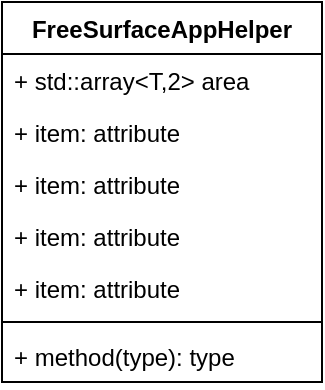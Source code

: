 <mxfile version="26.0.5">
  <diagram id="C5RBs43oDa-KdzZeNtuy" name="Page-1">
    <mxGraphModel dx="2005" dy="665" grid="1" gridSize="10" guides="1" tooltips="1" connect="1" arrows="1" fold="1" page="1" pageScale="1" pageWidth="827" pageHeight="1169" math="0" shadow="0">
      <root>
        <mxCell id="WIyWlLk6GJQsqaUBKTNV-0" />
        <mxCell id="WIyWlLk6GJQsqaUBKTNV-1" parent="WIyWlLk6GJQsqaUBKTNV-0" />
        <mxCell id="LqgH_tDBg4WFSq820IJM-2" value="FreeSurfaceAppHelper" style="swimlane;fontStyle=1;align=center;verticalAlign=top;childLayout=stackLayout;horizontal=1;startSize=26;horizontalStack=0;resizeParent=1;resizeParentMax=0;resizeLast=0;collapsible=1;marginBottom=0;whiteSpace=wrap;html=1;" vertex="1" parent="WIyWlLk6GJQsqaUBKTNV-1">
          <mxGeometry x="-770" y="290" width="160" height="190" as="geometry" />
        </mxCell>
        <mxCell id="LqgH_tDBg4WFSq820IJM-3" value="+ std::array&amp;lt;T,2&amp;gt; area" style="text;strokeColor=none;fillColor=none;align=left;verticalAlign=top;spacingLeft=4;spacingRight=4;overflow=hidden;rotatable=0;points=[[0,0.5],[1,0.5]];portConstraint=eastwest;whiteSpace=wrap;html=1;" vertex="1" parent="LqgH_tDBg4WFSq820IJM-2">
          <mxGeometry y="26" width="160" height="26" as="geometry" />
        </mxCell>
        <mxCell id="LqgH_tDBg4WFSq820IJM-8" value="+ item: attribute" style="text;strokeColor=none;fillColor=none;align=left;verticalAlign=top;spacingLeft=4;spacingRight=4;overflow=hidden;rotatable=0;points=[[0,0.5],[1,0.5]];portConstraint=eastwest;whiteSpace=wrap;html=1;" vertex="1" parent="LqgH_tDBg4WFSq820IJM-2">
          <mxGeometry y="52" width="160" height="26" as="geometry" />
        </mxCell>
        <mxCell id="LqgH_tDBg4WFSq820IJM-10" value="+ item: attribute" style="text;strokeColor=none;fillColor=none;align=left;verticalAlign=top;spacingLeft=4;spacingRight=4;overflow=hidden;rotatable=0;points=[[0,0.5],[1,0.5]];portConstraint=eastwest;whiteSpace=wrap;html=1;" vertex="1" parent="LqgH_tDBg4WFSq820IJM-2">
          <mxGeometry y="78" width="160" height="26" as="geometry" />
        </mxCell>
        <mxCell id="LqgH_tDBg4WFSq820IJM-9" value="+ item: attribute" style="text;strokeColor=none;fillColor=none;align=left;verticalAlign=top;spacingLeft=4;spacingRight=4;overflow=hidden;rotatable=0;points=[[0,0.5],[1,0.5]];portConstraint=eastwest;whiteSpace=wrap;html=1;" vertex="1" parent="LqgH_tDBg4WFSq820IJM-2">
          <mxGeometry y="104" width="160" height="26" as="geometry" />
        </mxCell>
        <mxCell id="LqgH_tDBg4WFSq820IJM-7" value="+ item: attribute" style="text;strokeColor=none;fillColor=none;align=left;verticalAlign=top;spacingLeft=4;spacingRight=4;overflow=hidden;rotatable=0;points=[[0,0.5],[1,0.5]];portConstraint=eastwest;whiteSpace=wrap;html=1;" vertex="1" parent="LqgH_tDBg4WFSq820IJM-2">
          <mxGeometry y="130" width="160" height="26" as="geometry" />
        </mxCell>
        <mxCell id="LqgH_tDBg4WFSq820IJM-4" value="" style="line;strokeWidth=1;fillColor=none;align=left;verticalAlign=middle;spacingTop=-1;spacingLeft=3;spacingRight=3;rotatable=0;labelPosition=right;points=[];portConstraint=eastwest;strokeColor=inherit;" vertex="1" parent="LqgH_tDBg4WFSq820IJM-2">
          <mxGeometry y="156" width="160" height="8" as="geometry" />
        </mxCell>
        <mxCell id="LqgH_tDBg4WFSq820IJM-5" value="+ method(type): type" style="text;strokeColor=none;fillColor=none;align=left;verticalAlign=top;spacingLeft=4;spacingRight=4;overflow=hidden;rotatable=0;points=[[0,0.5],[1,0.5]];portConstraint=eastwest;whiteSpace=wrap;html=1;" vertex="1" parent="LqgH_tDBg4WFSq820IJM-2">
          <mxGeometry y="164" width="160" height="26" as="geometry" />
        </mxCell>
      </root>
    </mxGraphModel>
  </diagram>
</mxfile>
